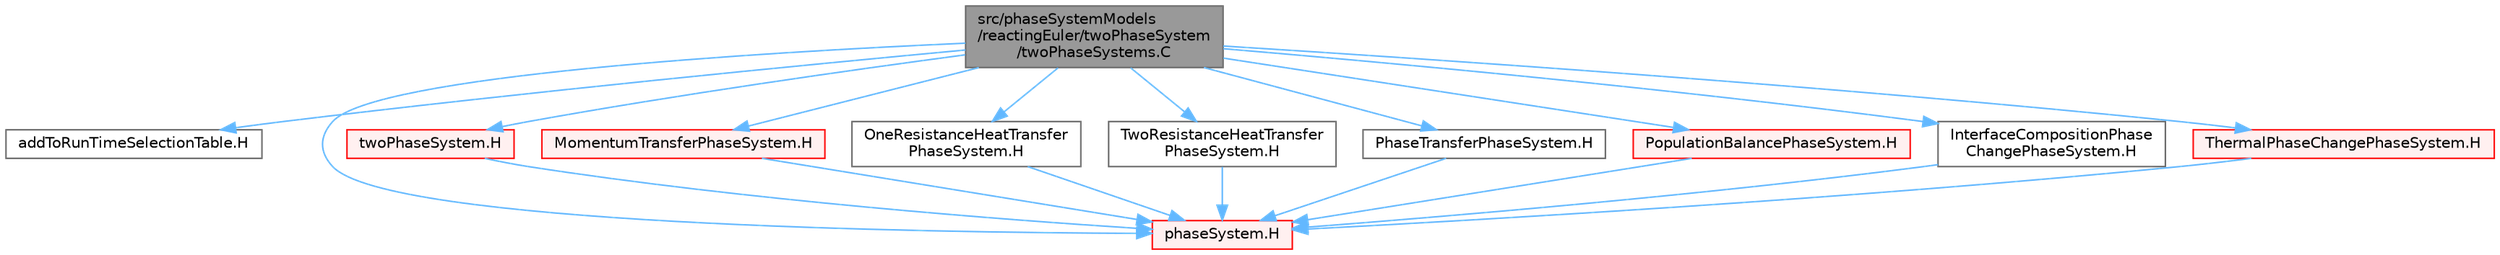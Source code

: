 digraph "src/phaseSystemModels/reactingEuler/twoPhaseSystem/twoPhaseSystems.C"
{
 // LATEX_PDF_SIZE
  bgcolor="transparent";
  edge [fontname=Helvetica,fontsize=10,labelfontname=Helvetica,labelfontsize=10];
  node [fontname=Helvetica,fontsize=10,shape=box,height=0.2,width=0.4];
  Node1 [id="Node000001",label="src/phaseSystemModels\l/reactingEuler/twoPhaseSystem\l/twoPhaseSystems.C",height=0.2,width=0.4,color="gray40", fillcolor="grey60", style="filled", fontcolor="black",tooltip=" "];
  Node1 -> Node2 [id="edge1_Node000001_Node000002",color="steelblue1",style="solid",tooltip=" "];
  Node2 [id="Node000002",label="addToRunTimeSelectionTable.H",height=0.2,width=0.4,color="grey40", fillcolor="white", style="filled",URL="$addToRunTimeSelectionTable_8H.html",tooltip="Macros for easy insertion into run-time selection tables."];
  Node1 -> Node3 [id="edge2_Node000001_Node000003",color="steelblue1",style="solid",tooltip=" "];
  Node3 [id="Node000003",label="phaseSystem.H",height=0.2,width=0.4,color="red", fillcolor="#FFF0F0", style="filled",URL="$phaseSystem_8H.html",tooltip=" "];
  Node1 -> Node414 [id="edge3_Node000001_Node000414",color="steelblue1",style="solid",tooltip=" "];
  Node414 [id="Node000414",label="twoPhaseSystem.H",height=0.2,width=0.4,color="red", fillcolor="#FFF0F0", style="filled",URL="$reactingEuler_2twoPhaseSystem_2twoPhaseSystem_8H.html",tooltip=" "];
  Node414 -> Node3 [id="edge4_Node000414_Node000003",color="steelblue1",style="solid",tooltip=" "];
  Node1 -> Node416 [id="edge5_Node000001_Node000416",color="steelblue1",style="solid",tooltip=" "];
  Node416 [id="Node000416",label="MomentumTransferPhaseSystem.H",height=0.2,width=0.4,color="red", fillcolor="#FFF0F0", style="filled",URL="$MomentumTransferPhaseSystem_8H.html",tooltip=" "];
  Node416 -> Node3 [id="edge6_Node000416_Node000003",color="steelblue1",style="solid",tooltip=" "];
  Node1 -> Node417 [id="edge7_Node000001_Node000417",color="steelblue1",style="solid",tooltip=" "];
  Node417 [id="Node000417",label="OneResistanceHeatTransfer\lPhaseSystem.H",height=0.2,width=0.4,color="grey40", fillcolor="white", style="filled",URL="$OneResistanceHeatTransferPhaseSystem_8H.html",tooltip=" "];
  Node417 -> Node3 [id="edge8_Node000417_Node000003",color="steelblue1",style="solid",tooltip=" "];
  Node1 -> Node418 [id="edge9_Node000001_Node000418",color="steelblue1",style="solid",tooltip=" "];
  Node418 [id="Node000418",label="TwoResistanceHeatTransfer\lPhaseSystem.H",height=0.2,width=0.4,color="grey40", fillcolor="white", style="filled",URL="$TwoResistanceHeatTransferPhaseSystem_8H.html",tooltip=" "];
  Node418 -> Node3 [id="edge10_Node000418_Node000003",color="steelblue1",style="solid",tooltip=" "];
  Node1 -> Node419 [id="edge11_Node000001_Node000419",color="steelblue1",style="solid",tooltip=" "];
  Node419 [id="Node000419",label="PhaseTransferPhaseSystem.H",height=0.2,width=0.4,color="grey40", fillcolor="white", style="filled",URL="$PhaseTransferPhaseSystem_8H.html",tooltip=" "];
  Node419 -> Node3 [id="edge12_Node000419_Node000003",color="steelblue1",style="solid",tooltip=" "];
  Node1 -> Node420 [id="edge13_Node000001_Node000420",color="steelblue1",style="solid",tooltip=" "];
  Node420 [id="Node000420",label="PopulationBalancePhaseSystem.H",height=0.2,width=0.4,color="red", fillcolor="#FFF0F0", style="filled",URL="$PopulationBalancePhaseSystem_8H.html",tooltip=" "];
  Node420 -> Node3 [id="edge14_Node000420_Node000003",color="steelblue1",style="solid",tooltip=" "];
  Node1 -> Node438 [id="edge15_Node000001_Node000438",color="steelblue1",style="solid",tooltip=" "];
  Node438 [id="Node000438",label="InterfaceCompositionPhase\lChangePhaseSystem.H",height=0.2,width=0.4,color="grey40", fillcolor="white", style="filled",URL="$InterfaceCompositionPhaseChangePhaseSystem_8H.html",tooltip=" "];
  Node438 -> Node3 [id="edge16_Node000438_Node000003",color="steelblue1",style="solid",tooltip=" "];
  Node1 -> Node439 [id="edge17_Node000001_Node000439",color="steelblue1",style="solid",tooltip=" "];
  Node439 [id="Node000439",label="ThermalPhaseChangePhaseSystem.H",height=0.2,width=0.4,color="red", fillcolor="#FFF0F0", style="filled",URL="$ThermalPhaseChangePhaseSystem_8H.html",tooltip=" "];
  Node439 -> Node3 [id="edge18_Node000439_Node000003",color="steelblue1",style="solid",tooltip=" "];
}
